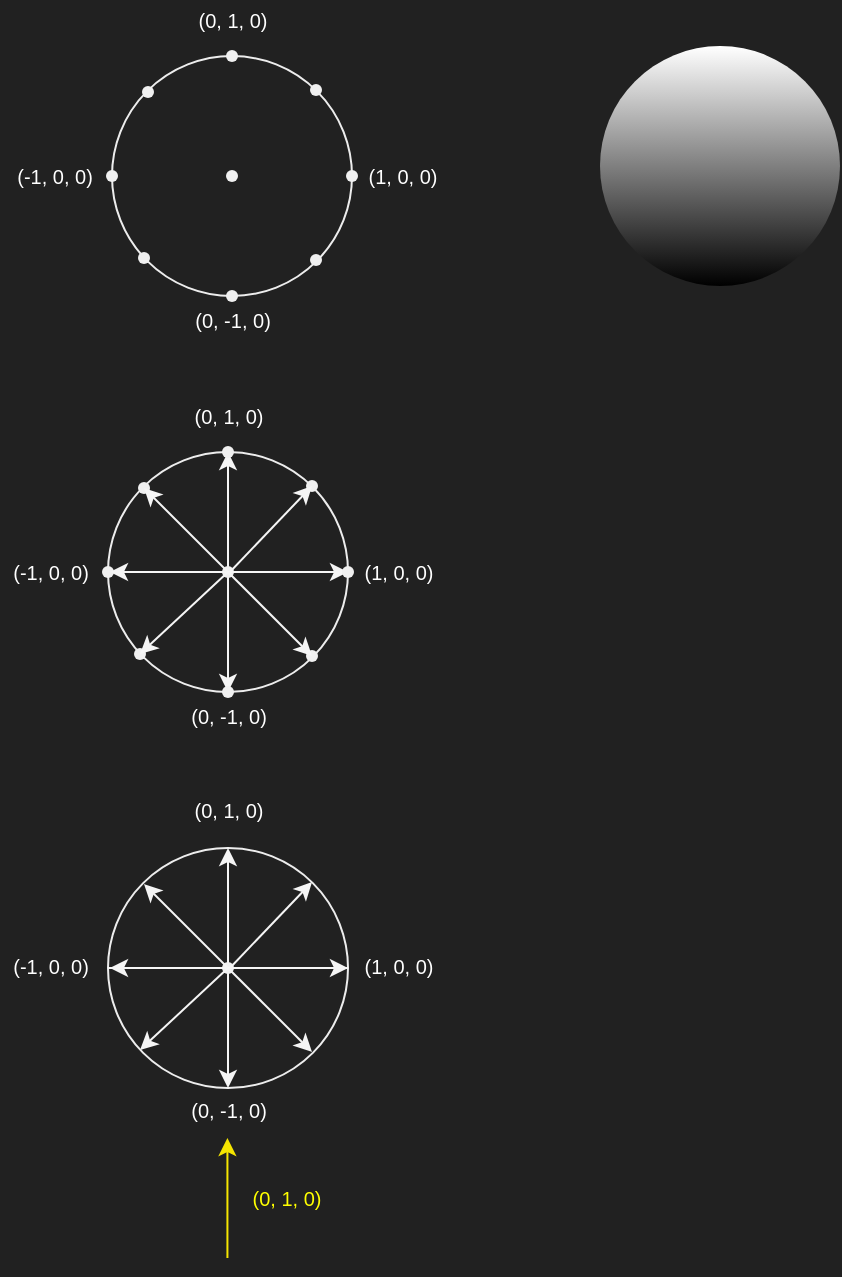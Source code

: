<mxfile version="15.1.4" type="device"><diagram id="tQFXRyipJrkncKTEAqWj" name="Page-1"><mxGraphModel dx="374" dy="430" grid="0" gridSize="10" guides="1" tooltips="1" connect="1" arrows="1" fold="1" page="1" pageScale="1" pageWidth="827" pageHeight="1169" background="#212121" math="0" shadow="0"><root><mxCell id="0"/><mxCell id="1" parent="0"/><mxCell id="LoNPQjMzuMGTTWG_Y6HV-1" value="" style="ellipse;whiteSpace=wrap;html=1;gradientDirection=radial;fillColor=none;strokeColor=#EDEDED;" vertex="1" parent="1"><mxGeometry x="260" y="300" width="120" height="120" as="geometry"/></mxCell><mxCell id="LoNPQjMzuMGTTWG_Y6HV-19" value="" style="edgeStyle=orthogonalEdgeStyle;rounded=0;orthogonalLoop=1;jettySize=auto;html=1;strokeColor=#F5F5F5;entryX=0.749;entryY=0.032;entryDx=0;entryDy=0;entryPerimeter=0;" edge="1" parent="1" source="LoNPQjMzuMGTTWG_Y6HV-2" target="LoNPQjMzuMGTTWG_Y6HV-5"><mxGeometry relative="1" as="geometry"><mxPoint x="320" y="422" as="targetPoint"/><Array as="points"/></mxGeometry></mxCell><mxCell id="LoNPQjMzuMGTTWG_Y6HV-20" value="" style="edgeStyle=orthogonalEdgeStyle;rounded=0;orthogonalLoop=1;jettySize=auto;html=1;strokeColor=#F5F5F5;" edge="1" parent="1" source="LoNPQjMzuMGTTWG_Y6HV-2" target="LoNPQjMzuMGTTWG_Y6HV-3"><mxGeometry relative="1" as="geometry"><mxPoint x="320" y="301" as="targetPoint"/></mxGeometry></mxCell><mxCell id="LoNPQjMzuMGTTWG_Y6HV-2" value="" style="shape=waypoint;sketch=0;fillStyle=solid;size=6;pointerEvents=1;points=[];fillColor=none;resizable=0;rotatable=0;perimeter=centerPerimeter;snapToPoint=1;strokeColor=#F0F0F0;" vertex="1" parent="1"><mxGeometry x="300" y="340" width="40" height="40" as="geometry"/></mxCell><mxCell id="LoNPQjMzuMGTTWG_Y6HV-3" value="" style="shape=waypoint;sketch=0;fillStyle=solid;size=6;pointerEvents=1;points=[];fillColor=none;resizable=0;rotatable=0;perimeter=centerPerimeter;snapToPoint=1;strokeColor=#F0F0F0;" vertex="1" parent="1"><mxGeometry x="300" y="280" width="40" height="40" as="geometry"/></mxCell><mxCell id="LoNPQjMzuMGTTWG_Y6HV-18" value="" style="edgeStyle=orthogonalEdgeStyle;rounded=0;orthogonalLoop=1;jettySize=auto;html=1;strokeColor=#F5F5F5;" edge="1" parent="1" source="LoNPQjMzuMGTTWG_Y6HV-4" target="LoNPQjMzuMGTTWG_Y6HV-13"><mxGeometry relative="1" as="geometry"/></mxCell><mxCell id="LoNPQjMzuMGTTWG_Y6HV-4" value="" style="shape=waypoint;sketch=0;fillStyle=solid;size=6;pointerEvents=1;points=[];fillColor=none;resizable=0;rotatable=0;perimeter=centerPerimeter;snapToPoint=1;strokeColor=#F0F0F0;" vertex="1" parent="1"><mxGeometry x="240" y="340" width="40" height="40" as="geometry"/></mxCell><mxCell id="LoNPQjMzuMGTTWG_Y6HV-5" value="" style="shape=waypoint;sketch=0;fillStyle=solid;size=6;pointerEvents=1;points=[];fillColor=none;resizable=0;rotatable=0;perimeter=centerPerimeter;snapToPoint=1;strokeColor=#F0F0F0;" vertex="1" parent="1"><mxGeometry x="300" y="400" width="40" height="40" as="geometry"/></mxCell><mxCell id="LoNPQjMzuMGTTWG_Y6HV-17" value="" style="edgeStyle=orthogonalEdgeStyle;rounded=0;orthogonalLoop=1;jettySize=auto;html=1;strokeColor=#F5F5F5;" edge="1" parent="1" source="LoNPQjMzuMGTTWG_Y6HV-6"><mxGeometry relative="1" as="geometry"><mxPoint x="261" y="360" as="targetPoint"/></mxGeometry></mxCell><mxCell id="LoNPQjMzuMGTTWG_Y6HV-6" value="" style="shape=waypoint;sketch=0;fillStyle=solid;size=6;pointerEvents=1;points=[];fillColor=none;resizable=0;rotatable=0;perimeter=centerPerimeter;snapToPoint=1;strokeColor=#F0F0F0;" vertex="1" parent="1"><mxGeometry x="360" y="340" width="40" height="40" as="geometry"/></mxCell><mxCell id="LoNPQjMzuMGTTWG_Y6HV-7" value="" style="shape=waypoint;sketch=0;fillStyle=solid;size=6;pointerEvents=1;points=[];fillColor=none;resizable=0;rotatable=0;perimeter=centerPerimeter;snapToPoint=1;strokeColor=#F0F0F0;" vertex="1" parent="1"><mxGeometry x="342" y="297" width="40" height="40" as="geometry"/></mxCell><mxCell id="LoNPQjMzuMGTTWG_Y6HV-8" value="" style="shape=waypoint;sketch=0;fillStyle=solid;size=6;pointerEvents=1;points=[];fillColor=none;resizable=0;rotatable=0;perimeter=centerPerimeter;snapToPoint=1;strokeColor=#F0F0F0;" vertex="1" parent="1"><mxGeometry x="258" y="298" width="40" height="40" as="geometry"/></mxCell><mxCell id="LoNPQjMzuMGTTWG_Y6HV-9" value="" style="shape=waypoint;sketch=0;fillStyle=solid;size=6;pointerEvents=1;points=[];fillColor=none;resizable=0;rotatable=0;perimeter=centerPerimeter;snapToPoint=1;strokeColor=#F0F0F0;" vertex="1" parent="1"><mxGeometry x="256" y="381" width="40" height="40" as="geometry"/></mxCell><mxCell id="LoNPQjMzuMGTTWG_Y6HV-10" value="" style="shape=waypoint;sketch=0;fillStyle=solid;size=6;pointerEvents=1;points=[];fillColor=none;resizable=0;rotatable=0;perimeter=centerPerimeter;snapToPoint=1;strokeColor=#F0F0F0;" vertex="1" parent="1"><mxGeometry x="342" y="382" width="40" height="40" as="geometry"/></mxCell><mxCell id="LoNPQjMzuMGTTWG_Y6HV-11" value="&lt;font color=&quot;#ffffff&quot; style=&quot;font-size: 10px&quot;&gt;(0, 1, 0)&lt;/font&gt;" style="text;html=1;align=center;verticalAlign=middle;resizable=0;points=[];autosize=1;strokeColor=none;fillColor=none;" vertex="1" parent="1"><mxGeometry x="295" y="272" width="50" height="20" as="geometry"/></mxCell><mxCell id="LoNPQjMzuMGTTWG_Y6HV-12" value="&lt;font color=&quot;#ffffff&quot; style=&quot;font-size: 10px&quot;&gt;(0, -1, 0)&lt;/font&gt;" style="text;html=1;align=center;verticalAlign=middle;resizable=0;points=[];autosize=1;strokeColor=none;fillColor=none;" vertex="1" parent="1"><mxGeometry x="295" y="422" width="50" height="20" as="geometry"/></mxCell><mxCell id="LoNPQjMzuMGTTWG_Y6HV-13" value="&lt;font color=&quot;#ffffff&quot; style=&quot;font-size: 10px&quot;&gt;(1, 0, 0)&lt;/font&gt;" style="text;html=1;align=center;verticalAlign=middle;resizable=0;points=[];autosize=1;strokeColor=none;fillColor=none;" vertex="1" parent="1"><mxGeometry x="380" y="350" width="50" height="20" as="geometry"/></mxCell><mxCell id="LoNPQjMzuMGTTWG_Y6HV-14" value="&lt;font color=&quot;#ffffff&quot; style=&quot;font-size: 10px&quot;&gt;(-1, 0, 0)&lt;/font&gt;" style="text;html=1;align=center;verticalAlign=middle;resizable=0;points=[];autosize=1;strokeColor=none;fillColor=none;" vertex="1" parent="1"><mxGeometry x="206" y="350" width="50" height="20" as="geometry"/></mxCell><mxCell id="LoNPQjMzuMGTTWG_Y6HV-15" value="" style="endArrow=classic;html=1;strokeColor=#F5F5F5;" edge="1" parent="1" target="LoNPQjMzuMGTTWG_Y6HV-7"><mxGeometry width="50" height="50" relative="1" as="geometry"><mxPoint x="320" y="361" as="sourcePoint"/><mxPoint x="362" y="316" as="targetPoint"/></mxGeometry></mxCell><mxCell id="LoNPQjMzuMGTTWG_Y6HV-23" value="" style="endArrow=classic;html=1;strokeColor=#F5F5F5;" edge="1" parent="1" source="LoNPQjMzuMGTTWG_Y6HV-2" target="LoNPQjMzuMGTTWG_Y6HV-9"><mxGeometry width="50" height="50" relative="1" as="geometry"><mxPoint x="330" y="371" as="sourcePoint"/><mxPoint x="372" y="327" as="targetPoint"/></mxGeometry></mxCell><mxCell id="LoNPQjMzuMGTTWG_Y6HV-24" value="" style="endArrow=classic;html=1;strokeColor=#F5F5F5;" edge="1" parent="1" source="LoNPQjMzuMGTTWG_Y6HV-2" target="LoNPQjMzuMGTTWG_Y6HV-8"><mxGeometry width="50" height="50" relative="1" as="geometry"><mxPoint x="330" y="370" as="sourcePoint"/><mxPoint x="286" y="411" as="targetPoint"/></mxGeometry></mxCell><mxCell id="LoNPQjMzuMGTTWG_Y6HV-25" value="" style="endArrow=classic;html=1;strokeColor=#F5F5F5;" edge="1" parent="1" source="LoNPQjMzuMGTTWG_Y6HV-2" target="LoNPQjMzuMGTTWG_Y6HV-10"><mxGeometry width="50" height="50" relative="1" as="geometry"><mxPoint x="330" y="370" as="sourcePoint"/><mxPoint x="288" y="328" as="targetPoint"/></mxGeometry></mxCell><mxCell id="LoNPQjMzuMGTTWG_Y6HV-26" value="" style="ellipse;whiteSpace=wrap;html=1;gradientDirection=radial;fillColor=none;strokeColor=#EDEDED;" vertex="1" parent="1"><mxGeometry x="260" y="498" width="120" height="120" as="geometry"/></mxCell><mxCell id="LoNPQjMzuMGTTWG_Y6HV-27" value="" style="edgeStyle=orthogonalEdgeStyle;rounded=0;orthogonalLoop=1;jettySize=auto;html=1;strokeColor=#F5F5F5;entryX=0.749;entryY=0.032;entryDx=0;entryDy=0;entryPerimeter=0;" edge="1" source="LoNPQjMzuMGTTWG_Y6HV-29" parent="1"><mxGeometry relative="1" as="geometry"><mxPoint x="320" y="618" as="targetPoint"/><Array as="points"/></mxGeometry></mxCell><mxCell id="LoNPQjMzuMGTTWG_Y6HV-28" value="" style="edgeStyle=orthogonalEdgeStyle;rounded=0;orthogonalLoop=1;jettySize=auto;html=1;strokeColor=#F5F5F5;" edge="1" source="LoNPQjMzuMGTTWG_Y6HV-29" parent="1"><mxGeometry relative="1" as="geometry"><mxPoint x="320" y="498" as="targetPoint"/></mxGeometry></mxCell><mxCell id="LoNPQjMzuMGTTWG_Y6HV-29" value="" style="shape=waypoint;sketch=0;fillStyle=solid;size=6;pointerEvents=1;points=[];fillColor=none;resizable=0;rotatable=0;perimeter=centerPerimeter;snapToPoint=1;strokeColor=#F0F0F0;" vertex="1" parent="1"><mxGeometry x="300" y="538" width="40" height="40" as="geometry"/></mxCell><mxCell id="LoNPQjMzuMGTTWG_Y6HV-31" value="" style="edgeStyle=orthogonalEdgeStyle;rounded=0;orthogonalLoop=1;jettySize=auto;html=1;strokeColor=#F5F5F5;" edge="1" parent="1"><mxGeometry relative="1" as="geometry"><mxPoint x="260" y="558" as="sourcePoint"/><mxPoint x="380" y="558" as="targetPoint"/></mxGeometry></mxCell><mxCell id="LoNPQjMzuMGTTWG_Y6HV-34" value="" style="edgeStyle=orthogonalEdgeStyle;rounded=0;orthogonalLoop=1;jettySize=auto;html=1;strokeColor=#F5F5F5;" edge="1" parent="1"><mxGeometry relative="1" as="geometry"><mxPoint x="380" y="558" as="sourcePoint"/><mxPoint x="261" y="558" as="targetPoint"/></mxGeometry></mxCell><mxCell id="LoNPQjMzuMGTTWG_Y6HV-44" value="" style="endArrow=classic;html=1;strokeColor=#F5F5F5;" edge="1" parent="1"><mxGeometry width="50" height="50" relative="1" as="geometry"><mxPoint x="320" y="559" as="sourcePoint"/><mxPoint x="362" y="515" as="targetPoint"/></mxGeometry></mxCell><mxCell id="LoNPQjMzuMGTTWG_Y6HV-45" value="" style="endArrow=classic;html=1;strokeColor=#F5F5F5;" edge="1" source="LoNPQjMzuMGTTWG_Y6HV-29" parent="1"><mxGeometry width="50" height="50" relative="1" as="geometry"><mxPoint x="330" y="569" as="sourcePoint"/><mxPoint x="276" y="599" as="targetPoint"/></mxGeometry></mxCell><mxCell id="LoNPQjMzuMGTTWG_Y6HV-46" value="" style="endArrow=classic;html=1;strokeColor=#F5F5F5;" edge="1" source="LoNPQjMzuMGTTWG_Y6HV-29" parent="1"><mxGeometry width="50" height="50" relative="1" as="geometry"><mxPoint x="330" y="568" as="sourcePoint"/><mxPoint x="278" y="516" as="targetPoint"/></mxGeometry></mxCell><mxCell id="LoNPQjMzuMGTTWG_Y6HV-47" value="" style="endArrow=classic;html=1;strokeColor=#F5F5F5;" edge="1" source="LoNPQjMzuMGTTWG_Y6HV-29" parent="1"><mxGeometry width="50" height="50" relative="1" as="geometry"><mxPoint x="330" y="568" as="sourcePoint"/><mxPoint x="362" y="600" as="targetPoint"/></mxGeometry></mxCell><mxCell id="LoNPQjMzuMGTTWG_Y6HV-49" value="" style="ellipse;whiteSpace=wrap;html=1;gradientDirection=radial;fillColor=none;strokeColor=#EDEDED;" vertex="1" parent="1"><mxGeometry x="262" y="102" width="120" height="120" as="geometry"/></mxCell><mxCell id="LoNPQjMzuMGTTWG_Y6HV-52" value="" style="shape=waypoint;sketch=0;fillStyle=solid;size=6;pointerEvents=1;points=[];fillColor=none;resizable=0;rotatable=0;perimeter=centerPerimeter;snapToPoint=1;strokeColor=#F0F0F0;" vertex="1" parent="1"><mxGeometry x="302" y="142" width="40" height="40" as="geometry"/></mxCell><mxCell id="LoNPQjMzuMGTTWG_Y6HV-53" value="" style="shape=waypoint;sketch=0;fillStyle=solid;size=6;pointerEvents=1;points=[];fillColor=none;resizable=0;rotatable=0;perimeter=centerPerimeter;snapToPoint=1;strokeColor=#F0F0F0;" vertex="1" parent="1"><mxGeometry x="302" y="82" width="40" height="40" as="geometry"/></mxCell><mxCell id="LoNPQjMzuMGTTWG_Y6HV-55" value="" style="shape=waypoint;sketch=0;fillStyle=solid;size=6;pointerEvents=1;points=[];fillColor=none;resizable=0;rotatable=0;perimeter=centerPerimeter;snapToPoint=1;strokeColor=#F0F0F0;" vertex="1" parent="1"><mxGeometry x="242" y="142" width="40" height="40" as="geometry"/></mxCell><mxCell id="LoNPQjMzuMGTTWG_Y6HV-56" value="" style="shape=waypoint;sketch=0;fillStyle=solid;size=6;pointerEvents=1;points=[];fillColor=none;resizable=0;rotatable=0;perimeter=centerPerimeter;snapToPoint=1;strokeColor=#F0F0F0;" vertex="1" parent="1"><mxGeometry x="302" y="202" width="40" height="40" as="geometry"/></mxCell><mxCell id="LoNPQjMzuMGTTWG_Y6HV-58" value="" style="shape=waypoint;sketch=0;fillStyle=solid;size=6;pointerEvents=1;points=[];fillColor=none;resizable=0;rotatable=0;perimeter=centerPerimeter;snapToPoint=1;strokeColor=#F0F0F0;" vertex="1" parent="1"><mxGeometry x="362" y="142" width="40" height="40" as="geometry"/></mxCell><mxCell id="LoNPQjMzuMGTTWG_Y6HV-59" value="" style="shape=waypoint;sketch=0;fillStyle=solid;size=6;pointerEvents=1;points=[];fillColor=none;resizable=0;rotatable=0;perimeter=centerPerimeter;snapToPoint=1;strokeColor=#F0F0F0;" vertex="1" parent="1"><mxGeometry x="344" y="99" width="40" height="40" as="geometry"/></mxCell><mxCell id="LoNPQjMzuMGTTWG_Y6HV-60" value="" style="shape=waypoint;sketch=0;fillStyle=solid;size=6;pointerEvents=1;points=[];fillColor=none;resizable=0;rotatable=0;perimeter=centerPerimeter;snapToPoint=1;strokeColor=#F0F0F0;" vertex="1" parent="1"><mxGeometry x="260" y="100" width="40" height="40" as="geometry"/></mxCell><mxCell id="LoNPQjMzuMGTTWG_Y6HV-61" value="" style="shape=waypoint;sketch=0;fillStyle=solid;size=6;pointerEvents=1;points=[];fillColor=none;resizable=0;rotatable=0;perimeter=centerPerimeter;snapToPoint=1;strokeColor=#F0F0F0;" vertex="1" parent="1"><mxGeometry x="258" y="183" width="40" height="40" as="geometry"/></mxCell><mxCell id="LoNPQjMzuMGTTWG_Y6HV-62" value="" style="shape=waypoint;sketch=0;fillStyle=solid;size=6;pointerEvents=1;points=[];fillColor=none;resizable=0;rotatable=0;perimeter=centerPerimeter;snapToPoint=1;strokeColor=#F0F0F0;" vertex="1" parent="1"><mxGeometry x="344" y="184" width="40" height="40" as="geometry"/></mxCell><mxCell id="LoNPQjMzuMGTTWG_Y6HV-63" value="&lt;font color=&quot;#ffffff&quot; style=&quot;font-size: 10px&quot;&gt;(0, 1, 0)&lt;/font&gt;" style="text;html=1;align=center;verticalAlign=middle;resizable=0;points=[];autosize=1;strokeColor=none;fillColor=none;" vertex="1" parent="1"><mxGeometry x="297" y="74" width="50" height="20" as="geometry"/></mxCell><mxCell id="LoNPQjMzuMGTTWG_Y6HV-64" value="&lt;font color=&quot;#ffffff&quot; style=&quot;font-size: 10px&quot;&gt;(0, -1, 0)&lt;/font&gt;" style="text;html=1;align=center;verticalAlign=middle;resizable=0;points=[];autosize=1;strokeColor=none;fillColor=none;" vertex="1" parent="1"><mxGeometry x="297" y="224" width="50" height="20" as="geometry"/></mxCell><mxCell id="LoNPQjMzuMGTTWG_Y6HV-65" value="&lt;font color=&quot;#ffffff&quot; style=&quot;font-size: 10px&quot;&gt;(1, 0, 0)&lt;/font&gt;" style="text;html=1;align=center;verticalAlign=middle;resizable=0;points=[];autosize=1;strokeColor=none;fillColor=none;" vertex="1" parent="1"><mxGeometry x="382" y="152" width="50" height="20" as="geometry"/></mxCell><mxCell id="LoNPQjMzuMGTTWG_Y6HV-66" value="&lt;font color=&quot;#ffffff&quot; style=&quot;font-size: 10px&quot;&gt;(-1, 0, 0)&lt;/font&gt;" style="text;html=1;align=center;verticalAlign=middle;resizable=0;points=[];autosize=1;strokeColor=none;fillColor=none;" vertex="1" parent="1"><mxGeometry x="208" y="152" width="50" height="20" as="geometry"/></mxCell><mxCell id="LoNPQjMzuMGTTWG_Y6HV-72" value="" style="edgeStyle=orthogonalEdgeStyle;rounded=0;orthogonalLoop=1;jettySize=auto;html=1;strokeColor=#F5E500;" edge="1" parent="1"><mxGeometry relative="1" as="geometry"><mxPoint x="319.71" y="703" as="sourcePoint"/><mxPoint x="319.71" y="643" as="targetPoint"/></mxGeometry></mxCell><mxCell id="LoNPQjMzuMGTTWG_Y6HV-73" value="&lt;font color=&quot;#ffffff&quot; style=&quot;font-size: 10px&quot;&gt;(1, 0, 0)&lt;/font&gt;" style="text;html=1;align=center;verticalAlign=middle;resizable=0;points=[];autosize=1;strokeColor=none;fillColor=none;" vertex="1" parent="1"><mxGeometry x="380" y="547" width="50" height="20" as="geometry"/></mxCell><mxCell id="LoNPQjMzuMGTTWG_Y6HV-74" value="&lt;font color=&quot;#ffffff&quot; style=&quot;font-size: 10px&quot;&gt;(0, 1, 0)&lt;/font&gt;" style="text;html=1;align=center;verticalAlign=middle;resizable=0;points=[];autosize=1;strokeColor=none;fillColor=none;" vertex="1" parent="1"><mxGeometry x="295" y="469" width="50" height="20" as="geometry"/></mxCell><mxCell id="LoNPQjMzuMGTTWG_Y6HV-75" value="&lt;font color=&quot;#ffffff&quot; style=&quot;font-size: 10px&quot;&gt;(-1, 0, 0)&lt;/font&gt;" style="text;html=1;align=center;verticalAlign=middle;resizable=0;points=[];autosize=1;strokeColor=none;fillColor=none;" vertex="1" parent="1"><mxGeometry x="206" y="547" width="50" height="20" as="geometry"/></mxCell><mxCell id="LoNPQjMzuMGTTWG_Y6HV-76" value="&lt;font color=&quot;#ffffff&quot; style=&quot;font-size: 10px&quot;&gt;(0, -1, 0)&lt;/font&gt;" style="text;html=1;align=center;verticalAlign=middle;resizable=0;points=[];autosize=1;strokeColor=none;fillColor=none;" vertex="1" parent="1"><mxGeometry x="295" y="619" width="50" height="20" as="geometry"/></mxCell><mxCell id="LoNPQjMzuMGTTWG_Y6HV-77" value="&lt;font style=&quot;font-size: 10px&quot;&gt;(0, 1, 0)&lt;/font&gt;" style="text;html=1;align=center;verticalAlign=middle;resizable=0;points=[];autosize=1;strokeColor=none;fillColor=none;fontColor=#FFFF00;" vertex="1" parent="1"><mxGeometry x="327" y="663" width="44" height="19" as="geometry"/></mxCell><mxCell id="LoNPQjMzuMGTTWG_Y6HV-78" value="" style="ellipse;whiteSpace=wrap;html=1;gradientDirection=north;gradientColor=#ffffff;strokeColor=none;fillColor=#000000;" vertex="1" parent="1"><mxGeometry x="506" y="97" width="120" height="120" as="geometry"/></mxCell></root></mxGraphModel></diagram></mxfile>